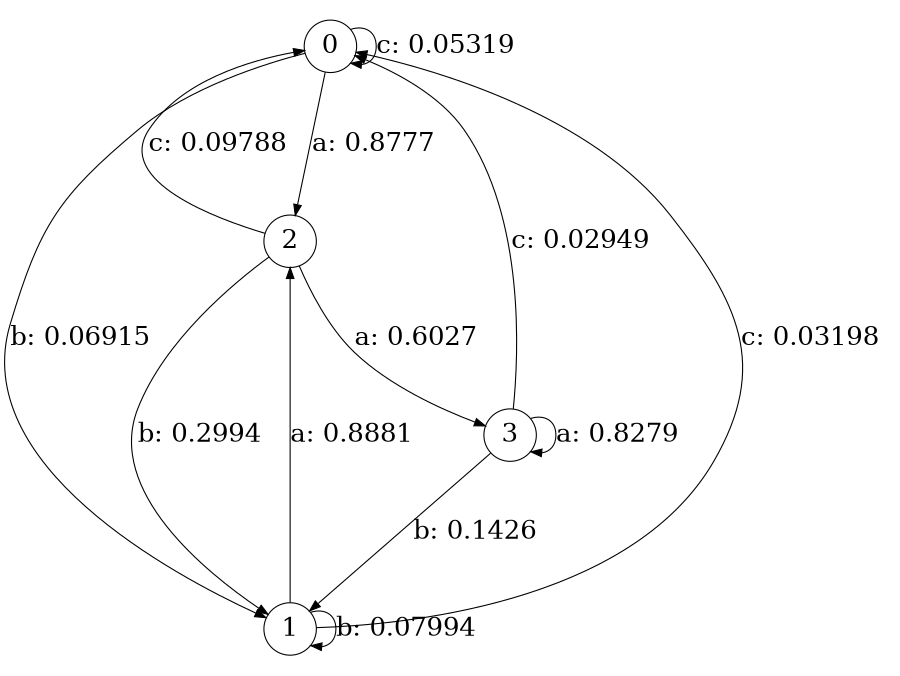 digraph "d4-100nw-t0-cen-SML" {
size = "6,8.5";
ratio = "fill";
node [shape = circle];
node [fontsize = 24];
edge [fontsize = 24];
0 -> 2 [label = "a: 0.8777   "];
0 -> 1 [label = "b: 0.06915  "];
0 -> 0 [label = "c: 0.05319  "];
1 -> 2 [label = "a: 0.8881   "];
1 -> 1 [label = "b: 0.07994  "];
1 -> 0 [label = "c: 0.03198  "];
2 -> 3 [label = "a: 0.6027   "];
2 -> 1 [label = "b: 0.2994   "];
2 -> 0 [label = "c: 0.09788  "];
3 -> 3 [label = "a: 0.8279   "];
3 -> 1 [label = "b: 0.1426   "];
3 -> 0 [label = "c: 0.02949  "];
}